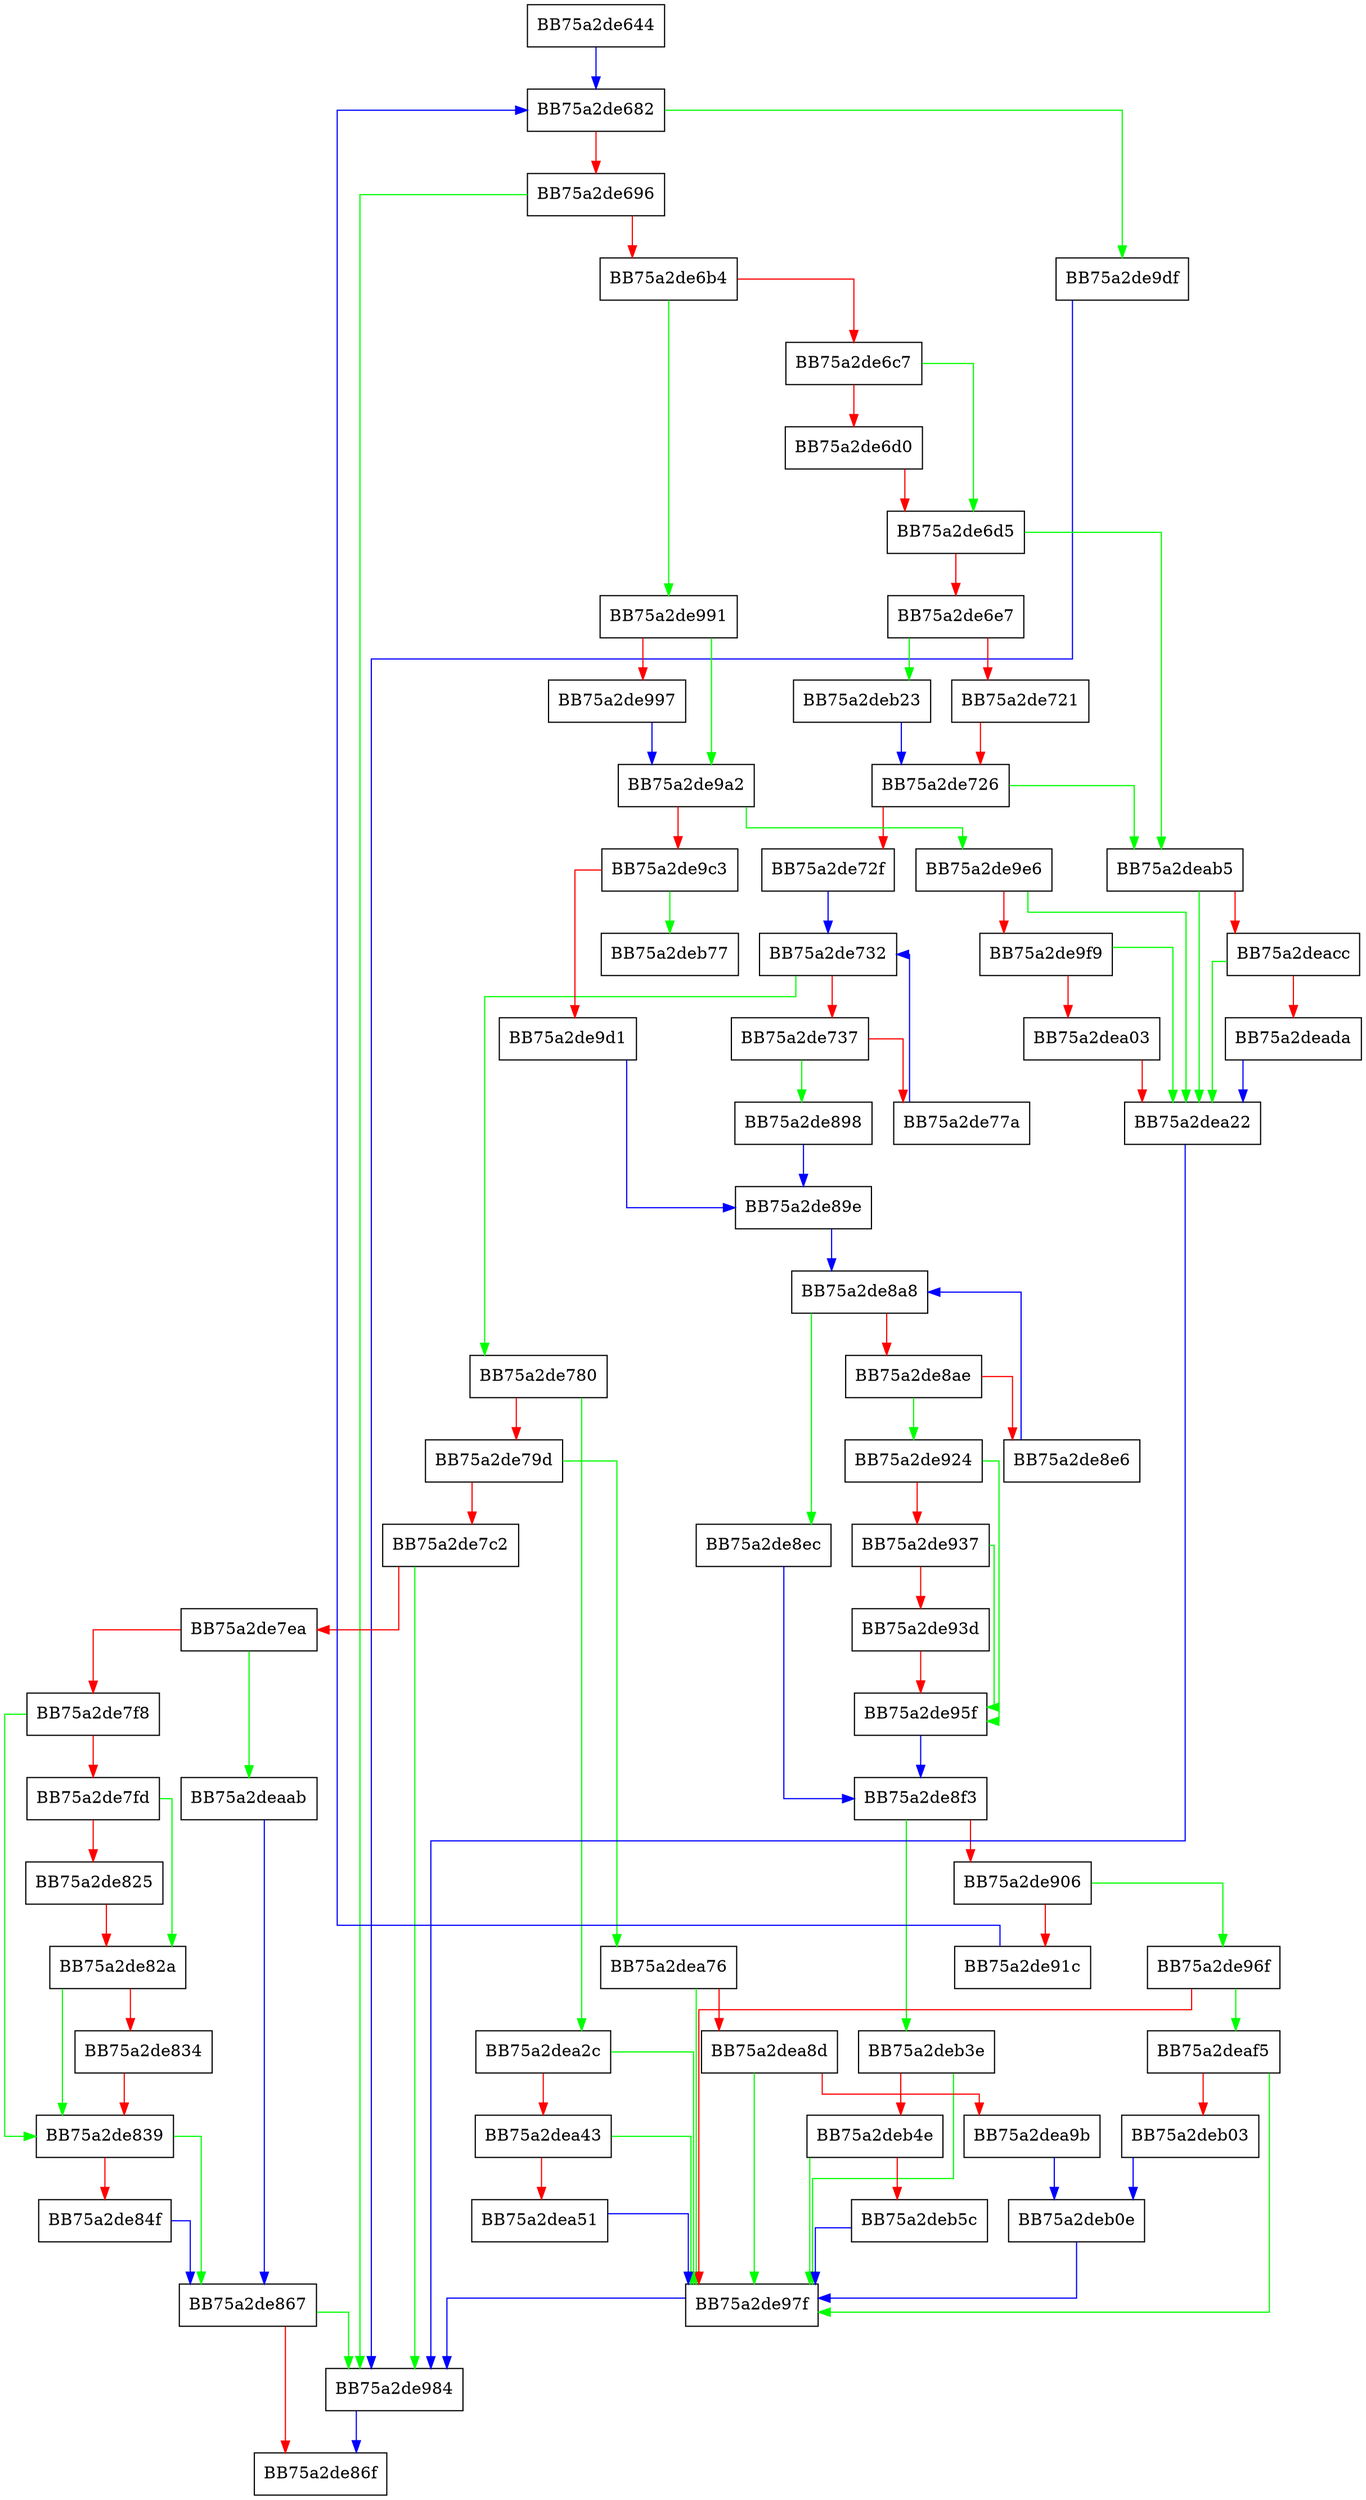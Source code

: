 digraph LoadFirstStringTable {
  node [shape="box"];
  graph [splines=ortho];
  BB75a2de644 -> BB75a2de682 [color="blue"];
  BB75a2de682 -> BB75a2de9df [color="green"];
  BB75a2de682 -> BB75a2de696 [color="red"];
  BB75a2de696 -> BB75a2de984 [color="green"];
  BB75a2de696 -> BB75a2de6b4 [color="red"];
  BB75a2de6b4 -> BB75a2de991 [color="green"];
  BB75a2de6b4 -> BB75a2de6c7 [color="red"];
  BB75a2de6c7 -> BB75a2de6d5 [color="green"];
  BB75a2de6c7 -> BB75a2de6d0 [color="red"];
  BB75a2de6d0 -> BB75a2de6d5 [color="red"];
  BB75a2de6d5 -> BB75a2deab5 [color="green"];
  BB75a2de6d5 -> BB75a2de6e7 [color="red"];
  BB75a2de6e7 -> BB75a2deb23 [color="green"];
  BB75a2de6e7 -> BB75a2de721 [color="red"];
  BB75a2de721 -> BB75a2de726 [color="red"];
  BB75a2de726 -> BB75a2deab5 [color="green"];
  BB75a2de726 -> BB75a2de72f [color="red"];
  BB75a2de72f -> BB75a2de732 [color="blue"];
  BB75a2de732 -> BB75a2de780 [color="green"];
  BB75a2de732 -> BB75a2de737 [color="red"];
  BB75a2de737 -> BB75a2de898 [color="green"];
  BB75a2de737 -> BB75a2de77a [color="red"];
  BB75a2de77a -> BB75a2de732 [color="blue"];
  BB75a2de780 -> BB75a2dea2c [color="green"];
  BB75a2de780 -> BB75a2de79d [color="red"];
  BB75a2de79d -> BB75a2dea76 [color="green"];
  BB75a2de79d -> BB75a2de7c2 [color="red"];
  BB75a2de7c2 -> BB75a2de984 [color="green"];
  BB75a2de7c2 -> BB75a2de7ea [color="red"];
  BB75a2de7ea -> BB75a2deaab [color="green"];
  BB75a2de7ea -> BB75a2de7f8 [color="red"];
  BB75a2de7f8 -> BB75a2de839 [color="green"];
  BB75a2de7f8 -> BB75a2de7fd [color="red"];
  BB75a2de7fd -> BB75a2de82a [color="green"];
  BB75a2de7fd -> BB75a2de825 [color="red"];
  BB75a2de825 -> BB75a2de82a [color="red"];
  BB75a2de82a -> BB75a2de839 [color="green"];
  BB75a2de82a -> BB75a2de834 [color="red"];
  BB75a2de834 -> BB75a2de839 [color="red"];
  BB75a2de839 -> BB75a2de867 [color="green"];
  BB75a2de839 -> BB75a2de84f [color="red"];
  BB75a2de84f -> BB75a2de867 [color="blue"];
  BB75a2de867 -> BB75a2de984 [color="green"];
  BB75a2de867 -> BB75a2de86f [color="red"];
  BB75a2de898 -> BB75a2de89e [color="blue"];
  BB75a2de89e -> BB75a2de8a8 [color="blue"];
  BB75a2de8a8 -> BB75a2de8ec [color="green"];
  BB75a2de8a8 -> BB75a2de8ae [color="red"];
  BB75a2de8ae -> BB75a2de924 [color="green"];
  BB75a2de8ae -> BB75a2de8e6 [color="red"];
  BB75a2de8e6 -> BB75a2de8a8 [color="blue"];
  BB75a2de8ec -> BB75a2de8f3 [color="blue"];
  BB75a2de8f3 -> BB75a2deb3e [color="green"];
  BB75a2de8f3 -> BB75a2de906 [color="red"];
  BB75a2de906 -> BB75a2de96f [color="green"];
  BB75a2de906 -> BB75a2de91c [color="red"];
  BB75a2de91c -> BB75a2de682 [color="blue"];
  BB75a2de924 -> BB75a2de95f [color="green"];
  BB75a2de924 -> BB75a2de937 [color="red"];
  BB75a2de937 -> BB75a2de95f [color="green"];
  BB75a2de937 -> BB75a2de93d [color="red"];
  BB75a2de93d -> BB75a2de95f [color="red"];
  BB75a2de95f -> BB75a2de8f3 [color="blue"];
  BB75a2de96f -> BB75a2deaf5 [color="green"];
  BB75a2de96f -> BB75a2de97f [color="red"];
  BB75a2de97f -> BB75a2de984 [color="blue"];
  BB75a2de984 -> BB75a2de86f [color="blue"];
  BB75a2de991 -> BB75a2de9a2 [color="green"];
  BB75a2de991 -> BB75a2de997 [color="red"];
  BB75a2de997 -> BB75a2de9a2 [color="blue"];
  BB75a2de9a2 -> BB75a2de9e6 [color="green"];
  BB75a2de9a2 -> BB75a2de9c3 [color="red"];
  BB75a2de9c3 -> BB75a2deb77 [color="green"];
  BB75a2de9c3 -> BB75a2de9d1 [color="red"];
  BB75a2de9d1 -> BB75a2de89e [color="blue"];
  BB75a2de9df -> BB75a2de984 [color="blue"];
  BB75a2de9e6 -> BB75a2dea22 [color="green"];
  BB75a2de9e6 -> BB75a2de9f9 [color="red"];
  BB75a2de9f9 -> BB75a2dea22 [color="green"];
  BB75a2de9f9 -> BB75a2dea03 [color="red"];
  BB75a2dea03 -> BB75a2dea22 [color="red"];
  BB75a2dea22 -> BB75a2de984 [color="blue"];
  BB75a2dea2c -> BB75a2de97f [color="green"];
  BB75a2dea2c -> BB75a2dea43 [color="red"];
  BB75a2dea43 -> BB75a2de97f [color="green"];
  BB75a2dea43 -> BB75a2dea51 [color="red"];
  BB75a2dea51 -> BB75a2de97f [color="blue"];
  BB75a2dea76 -> BB75a2de97f [color="green"];
  BB75a2dea76 -> BB75a2dea8d [color="red"];
  BB75a2dea8d -> BB75a2de97f [color="green"];
  BB75a2dea8d -> BB75a2dea9b [color="red"];
  BB75a2dea9b -> BB75a2deb0e [color="blue"];
  BB75a2deaab -> BB75a2de867 [color="blue"];
  BB75a2deab5 -> BB75a2dea22 [color="green"];
  BB75a2deab5 -> BB75a2deacc [color="red"];
  BB75a2deacc -> BB75a2dea22 [color="green"];
  BB75a2deacc -> BB75a2deada [color="red"];
  BB75a2deada -> BB75a2dea22 [color="blue"];
  BB75a2deaf5 -> BB75a2de97f [color="green"];
  BB75a2deaf5 -> BB75a2deb03 [color="red"];
  BB75a2deb03 -> BB75a2deb0e [color="blue"];
  BB75a2deb0e -> BB75a2de97f [color="blue"];
  BB75a2deb23 -> BB75a2de726 [color="blue"];
  BB75a2deb3e -> BB75a2de97f [color="green"];
  BB75a2deb3e -> BB75a2deb4e [color="red"];
  BB75a2deb4e -> BB75a2de97f [color="green"];
  BB75a2deb4e -> BB75a2deb5c [color="red"];
  BB75a2deb5c -> BB75a2de97f [color="blue"];
}